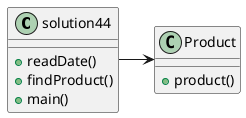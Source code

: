 @startuml
class solution44
{
+readDate()
+findProduct()
+main()
}

class Product
{
+product()
}

solution44 -> Product
@enduml